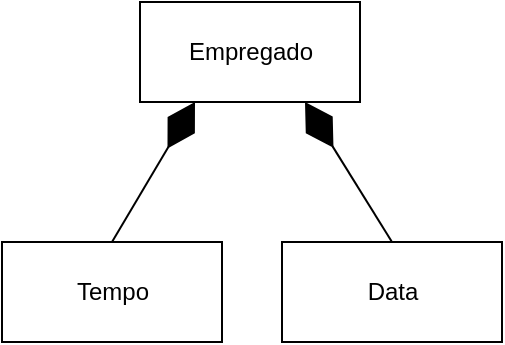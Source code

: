 <mxfile version="14.1.8" type="device"><diagram id="jL4a3t--iaJI44m9hMf2" name="Page-1"><mxGraphModel dx="868" dy="454" grid="1" gridSize="10" guides="1" tooltips="1" connect="1" arrows="1" fold="1" page="1" pageScale="1" pageWidth="827" pageHeight="1169" math="0" shadow="0"><root><mxCell id="0"/><mxCell id="1" parent="0"/><mxCell id="JpWguDQe-qJlna6XXAv4-1" value="Empregado" style="html=1;" vertex="1" parent="1"><mxGeometry x="359" y="120" width="110" height="50" as="geometry"/></mxCell><mxCell id="JpWguDQe-qJlna6XXAv4-2" value="Tempo" style="html=1;" vertex="1" parent="1"><mxGeometry x="290" y="240" width="110" height="50" as="geometry"/></mxCell><mxCell id="JpWguDQe-qJlna6XXAv4-3" value="Data" style="html=1;" vertex="1" parent="1"><mxGeometry x="430" y="240" width="110" height="50" as="geometry"/></mxCell><mxCell id="JpWguDQe-qJlna6XXAv4-4" value="" style="endArrow=diamondThin;endFill=1;endSize=24;html=1;entryX=0.25;entryY=1;entryDx=0;entryDy=0;exitX=0.5;exitY=0;exitDx=0;exitDy=0;" edge="1" parent="1" source="JpWguDQe-qJlna6XXAv4-2" target="JpWguDQe-qJlna6XXAv4-1"><mxGeometry width="160" relative="1" as="geometry"><mxPoint x="250" y="210" as="sourcePoint"/><mxPoint x="410" y="210" as="targetPoint"/></mxGeometry></mxCell><mxCell id="JpWguDQe-qJlna6XXAv4-5" value="" style="endArrow=diamondThin;endFill=1;endSize=24;html=1;entryX=0.75;entryY=1;entryDx=0;entryDy=0;exitX=0.5;exitY=0;exitDx=0;exitDy=0;" edge="1" parent="1" source="JpWguDQe-qJlna6XXAv4-3" target="JpWguDQe-qJlna6XXAv4-1"><mxGeometry width="160" relative="1" as="geometry"><mxPoint x="355" y="250" as="sourcePoint"/><mxPoint x="396.5" y="180" as="targetPoint"/></mxGeometry></mxCell></root></mxGraphModel></diagram></mxfile>